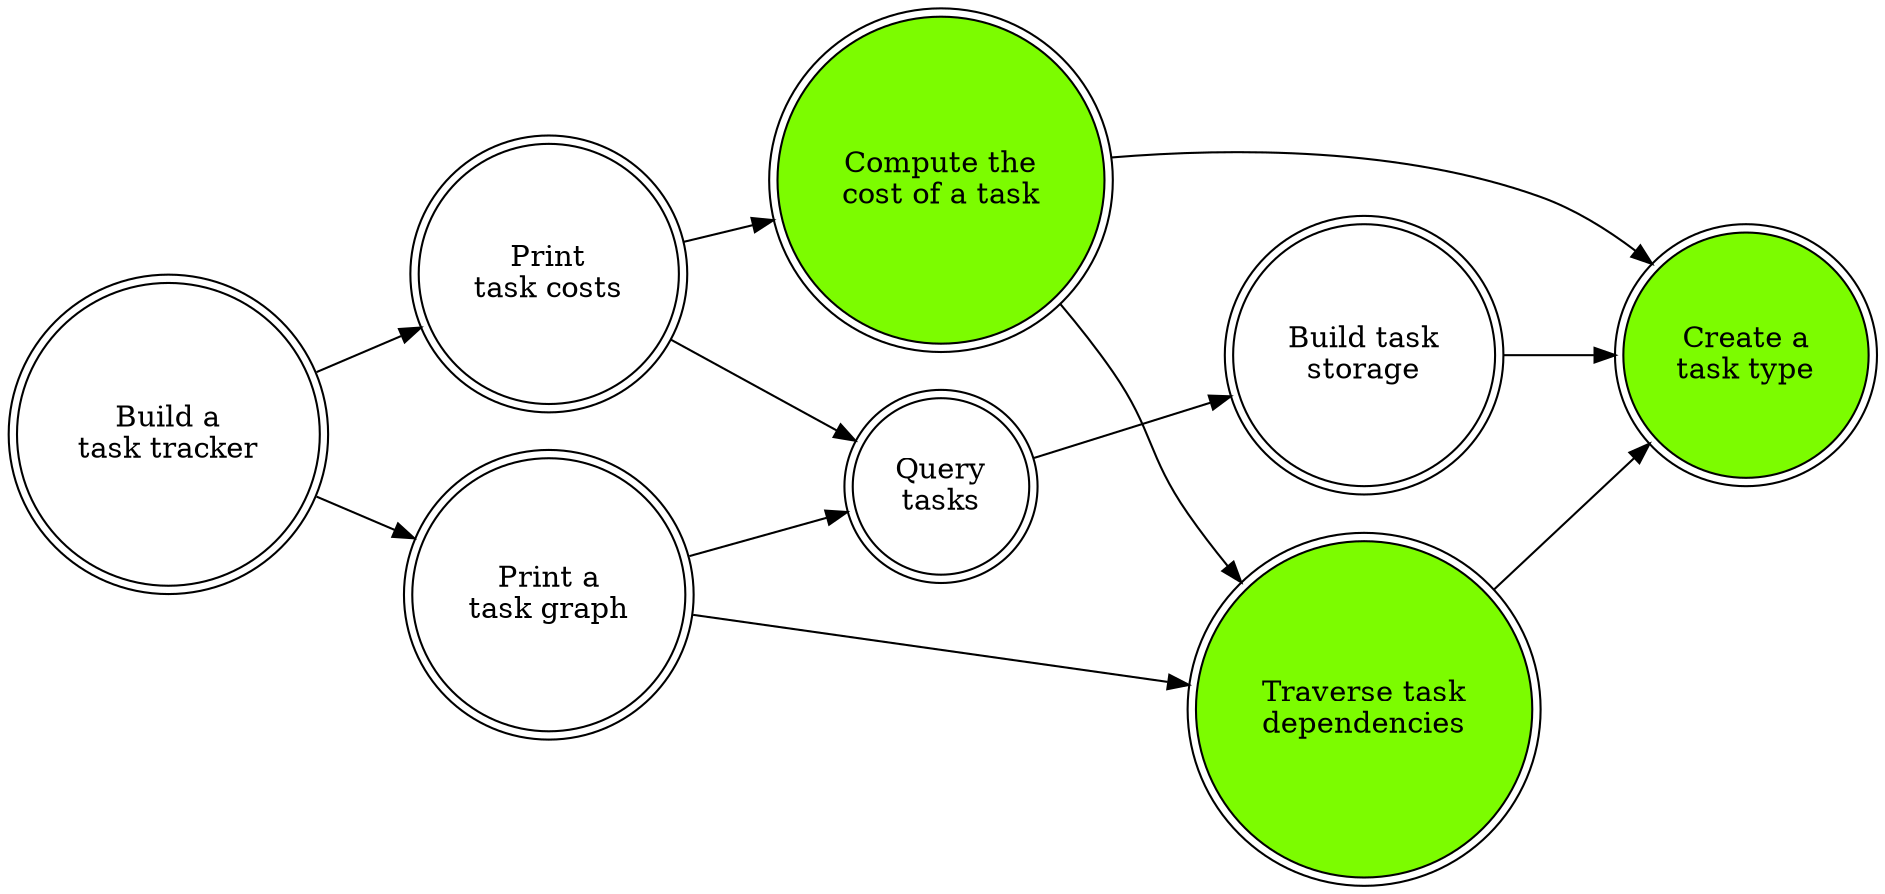digraph G {
  rankdir="LR";
  node [shape=doublecircle]
  tt  [label="Build a\ntask tracker"]
  ct  [label="Create a\ntask type"; style="filled"; fillcolor="lawngreen"]
  ptg [label="Print a\ntask graph"]
  ptc [label="Print\ntask costs"]
  qt  [label="Query\ntasks"]
  bts [label="Build task\nstorage"]
  ctc [label="Compute the\ncost of a task"; style="filled"; fillcolor="lawngreen"]
  ttd [label="Traverse task\ndependencies"; style="filled"; fillcolor="lawngreen"]

  tt  -> ptg
  ptg -> qt
  qt  -> bts
  tt  -> ptc
  ptc -> qt
  ptc -> ctc
  ctc -> ct
  bts -> ct
  ptg -> ttd
  ttd -> ct
  ctc -> ttd
}
